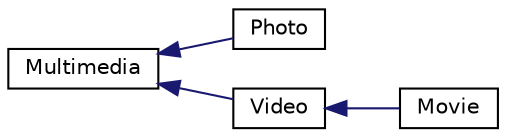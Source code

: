 digraph "Graphical Class Hierarchy"
{
 // LATEX_PDF_SIZE
  edge [fontname="Helvetica",fontsize="10",labelfontname="Helvetica",labelfontsize="10"];
  node [fontname="Helvetica",fontsize="10",shape=record];
  rankdir="LR";
  Node0 [label="Multimedia",height=0.2,width=0.4,color="black", fillcolor="white", style="filled",URL="$classMultimedia.html",tooltip="Multimedia class, abstract class of multimedia."];
  Node0 -> Node1 [dir="back",color="midnightblue",fontsize="10",style="solid",fontname="Helvetica"];
  Node1 [label="Photo",height=0.2,width=0.4,color="black", fillcolor="white", style="filled",URL="$classPhoto.html",tooltip="Photo class, represents a photo."];
  Node0 -> Node2 [dir="back",color="midnightblue",fontsize="10",style="solid",fontname="Helvetica"];
  Node2 [label="Video",height=0.2,width=0.4,color="black", fillcolor="white", style="filled",URL="$classVideo.html",tooltip="Video class, derived from Multimedia."];
  Node2 -> Node3 [dir="back",color="midnightblue",fontsize="10",style="solid",fontname="Helvetica"];
  Node3 [label="Movie",height=0.2,width=0.4,color="black", fillcolor="white", style="filled",URL="$classMovie.html",tooltip="Movie class, represents a movie."];
}
